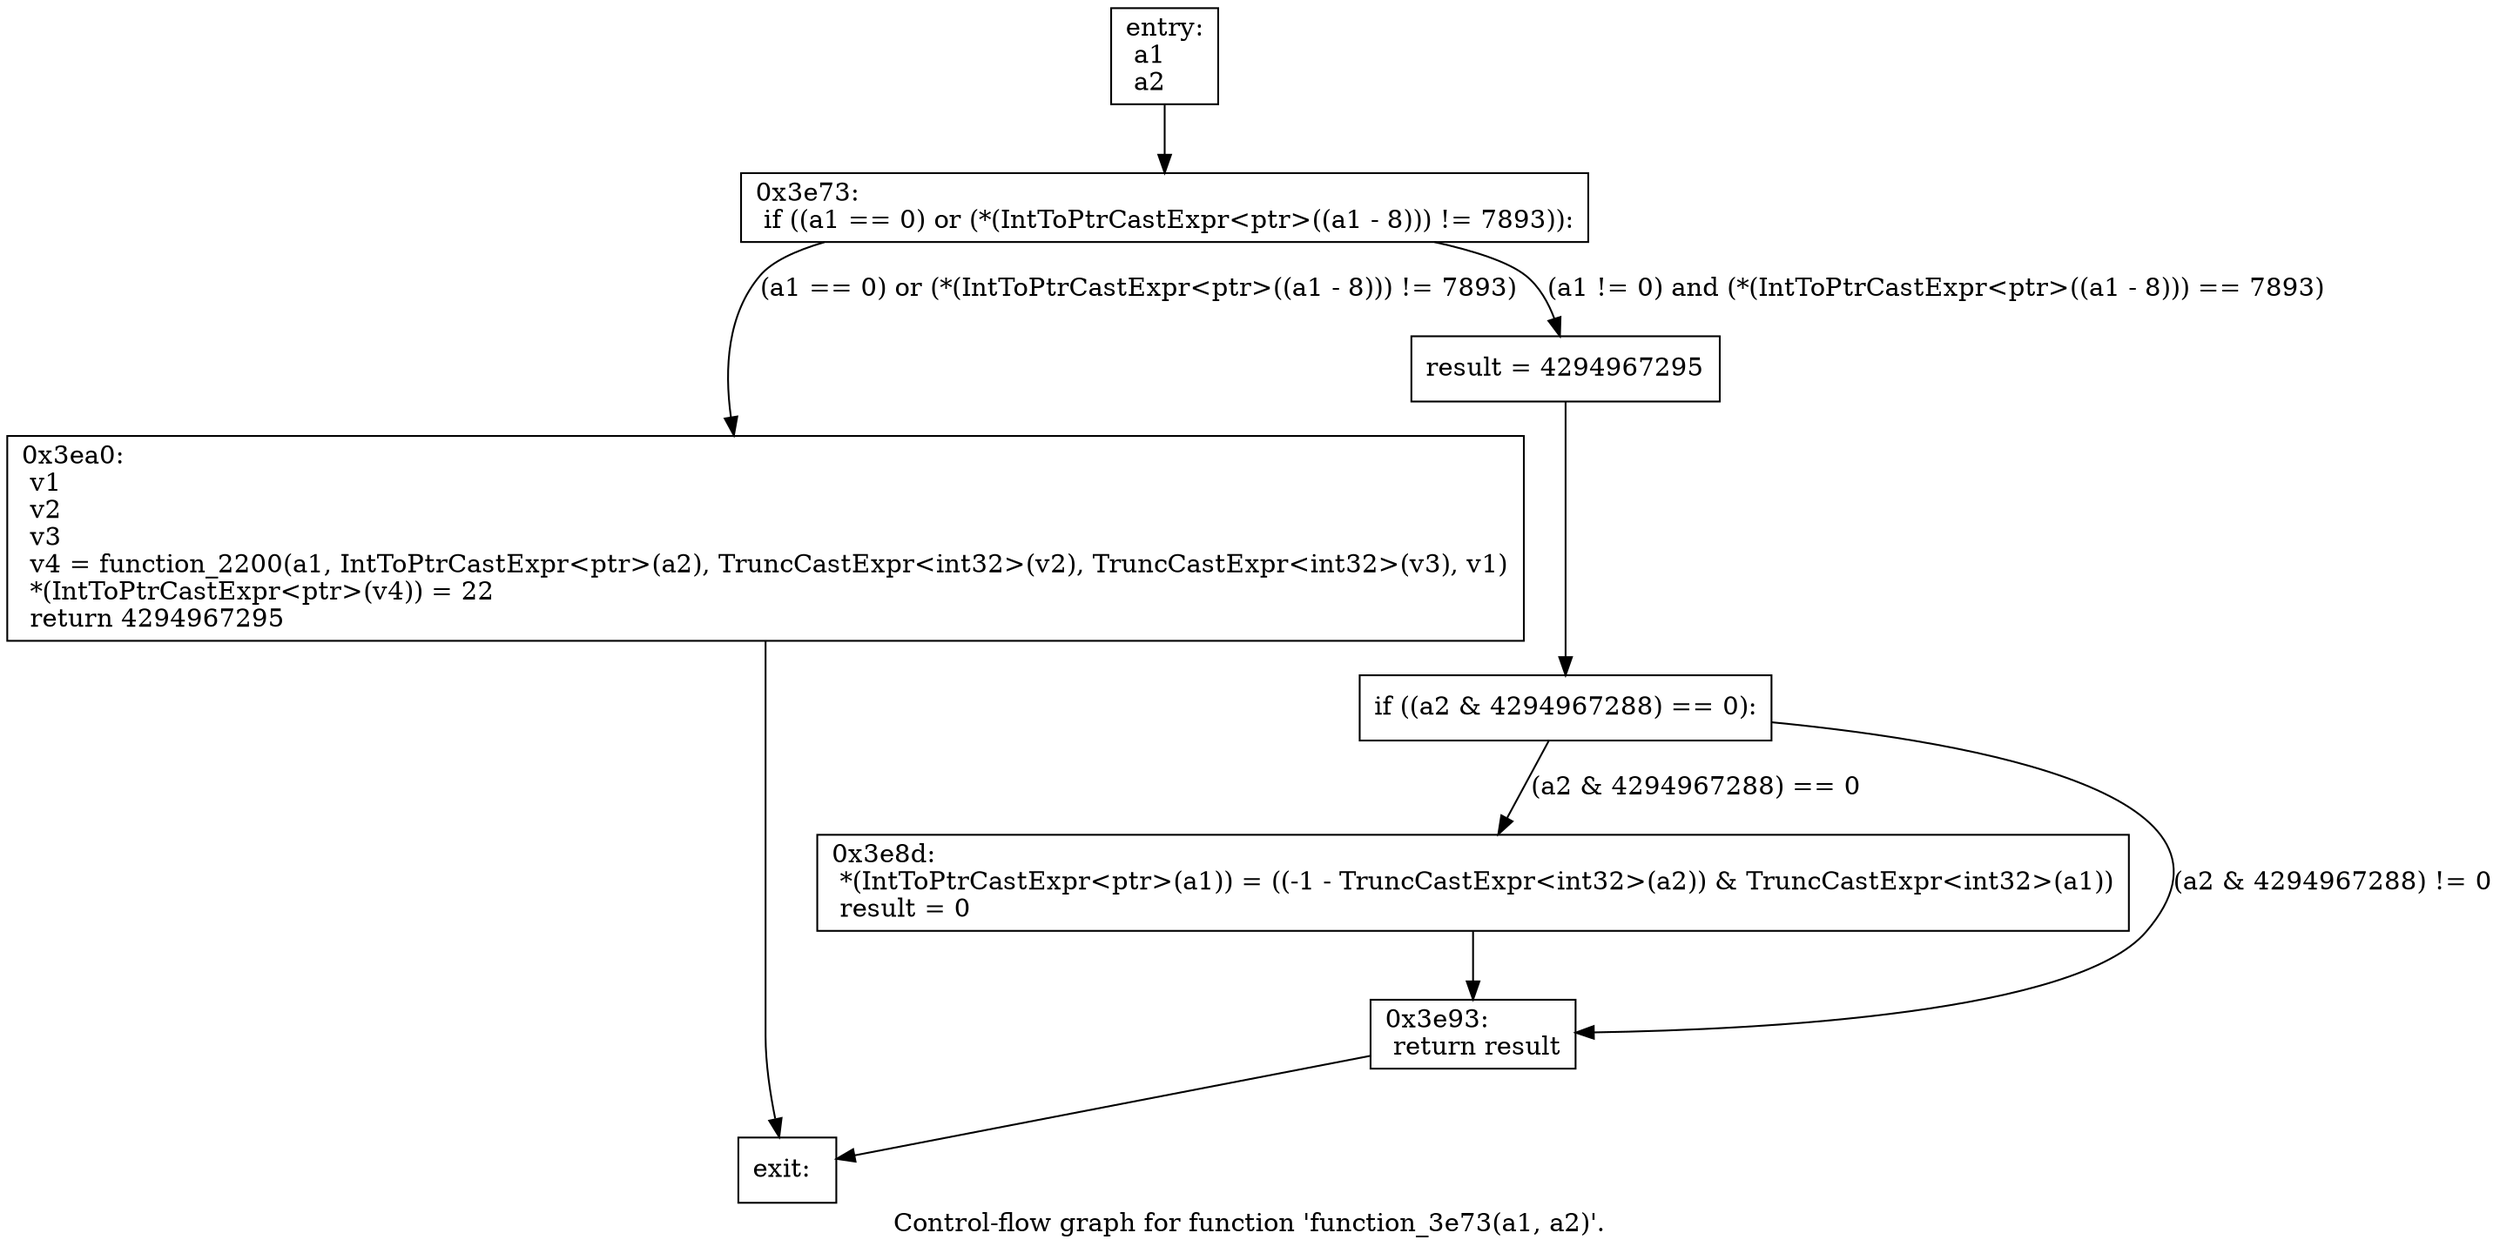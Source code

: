 digraph "Control-flow graph for function 'function_3e73(a1, a2)'." {
  label="Control-flow graph for function 'function_3e73(a1, a2)'.";
  node [shape=record];

  Node07970D08 [label="{entry:\l  a1\l  a2\l}"];
  Node07970D08 -> Node079707F8;
  Node079707F8 [label="{0x3e73:\l  if ((a1 == 0) or (*(IntToPtrCastExpr\<ptr\>((a1 - 8))) != 7893)):\l}"];
  Node079707F8 -> Node07970498 [label="(a1 == 0) or (*(IntToPtrCastExpr\<ptr\>((a1 - 8))) != 7893)"];
  Node079707F8 -> Node07970450 [label="(a1 != 0) and (*(IntToPtrCastExpr\<ptr\>((a1 - 8))) == 7893)"];
  Node07970498 [label="{0x3ea0:\l  v1\l  v2\l  v3\l  v4 = function_2200(a1, IntToPtrCastExpr\<ptr\>(a2), TruncCastExpr\<int32\>(v2), TruncCastExpr\<int32\>(v3), v1)\l  *(IntToPtrCastExpr\<ptr\>(v4)) = 22\l  return 4294967295\l}"];
  Node07970498 -> Node079707B0;
  Node07970450 [label="{  result = 4294967295\l}"];
  Node07970450 -> Node07970BA0;
  Node079707B0 [label="{exit:\l}"];
  Node07970BA0 [label="{  if ((a2 & 4294967288) == 0):\l}"];
  Node07970BA0 -> Node07970918 [label="(a2 & 4294967288) == 0"];
  Node07970BA0 -> Node07970A38 [label="(a2 & 4294967288) != 0"];
  Node07970918 [label="{0x3e8d:\l  *(IntToPtrCastExpr\<ptr\>(a1)) = ((-1 - TruncCastExpr\<int32\>(a2)) & TruncCastExpr\<int32\>(a1))\l  result = 0\l}"];
  Node07970918 -> Node07970A38;
  Node07970A38 [label="{0x3e93:\l  return result\l}"];
  Node07970A38 -> Node079707B0;

}

